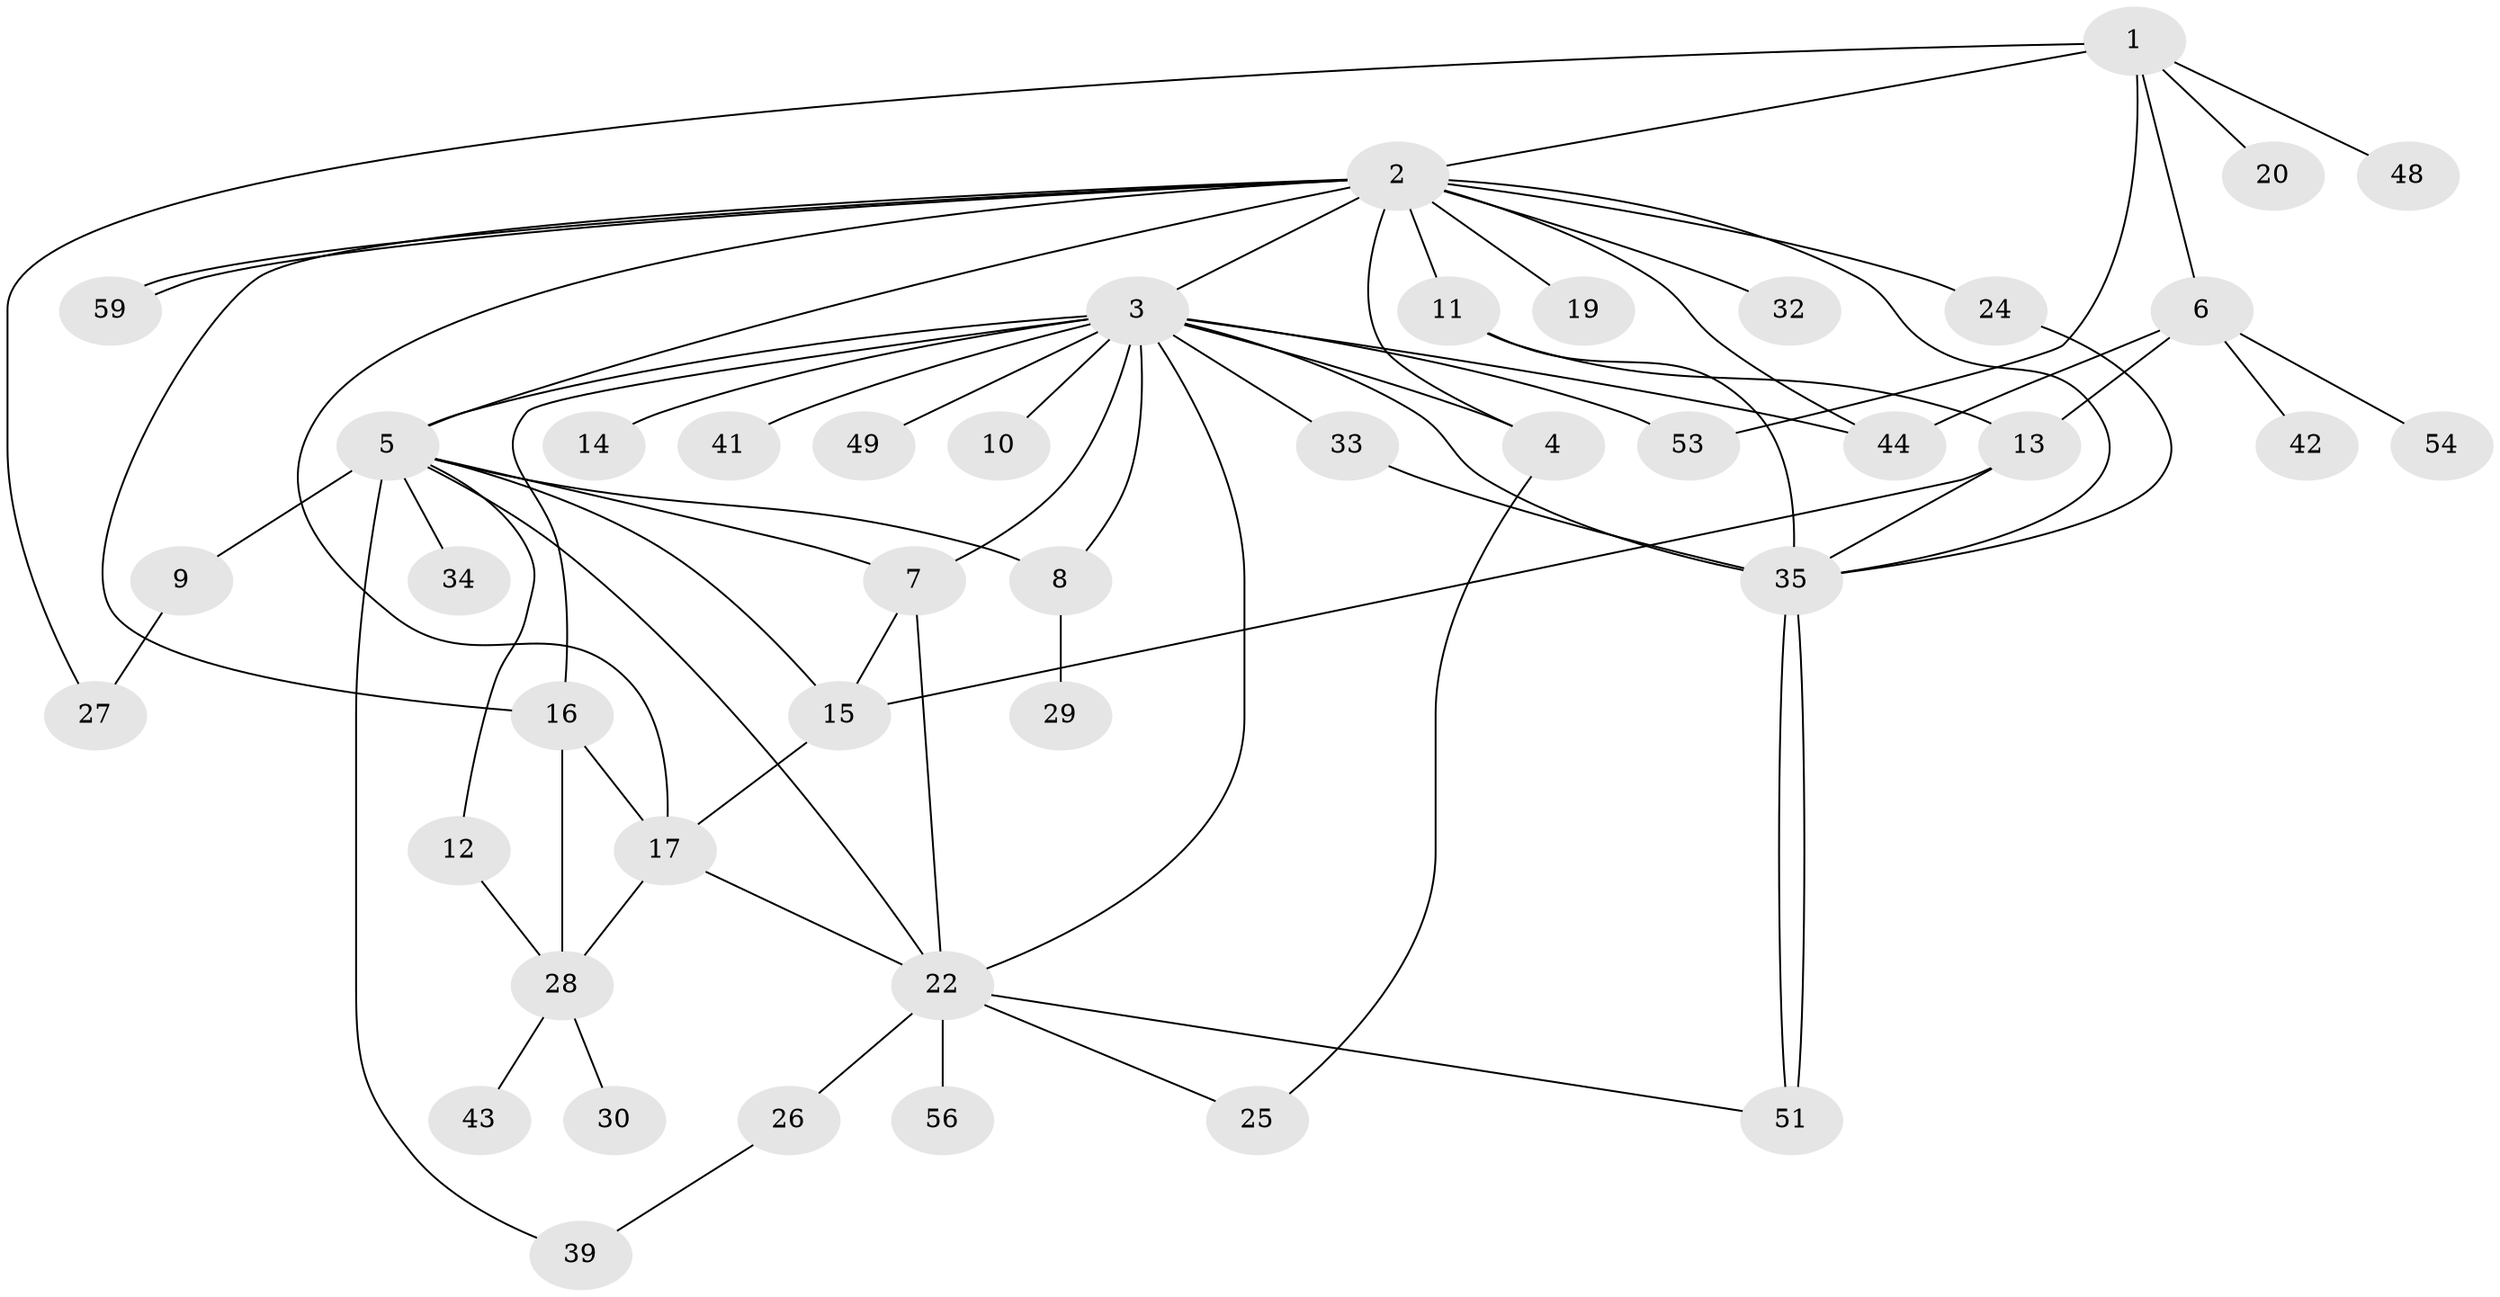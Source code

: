 // original degree distribution, {6: 0.03389830508474576, 15: 0.01694915254237288, 17: 0.01694915254237288, 3: 0.06779661016949153, 9: 0.01694915254237288, 4: 0.1694915254237288, 2: 0.3220338983050847, 1: 0.3050847457627119, 5: 0.03389830508474576, 7: 0.01694915254237288}
// Generated by graph-tools (version 1.1) at 2025/11/02/27/25 16:11:11]
// undirected, 43 vertices, 71 edges
graph export_dot {
graph [start="1"]
  node [color=gray90,style=filled];
  1 [super="+52"];
  2 [super="+21"];
  3 [super="+37"];
  4;
  5 [super="+23"];
  6 [super="+18"];
  7 [super="+50"];
  8 [super="+36"];
  9;
  10;
  11 [super="+40"];
  12;
  13 [super="+31"];
  14;
  15;
  16;
  17 [super="+45"];
  19;
  20;
  22 [super="+57"];
  24;
  25 [super="+58"];
  26;
  27;
  28 [super="+38"];
  29;
  30;
  32 [super="+55"];
  33;
  34;
  35 [super="+47"];
  39;
  41;
  42;
  43;
  44 [super="+46"];
  48;
  49;
  51;
  53;
  54;
  56;
  59;
  1 -- 2;
  1 -- 6;
  1 -- 20;
  1 -- 27;
  1 -- 48;
  1 -- 53;
  2 -- 3;
  2 -- 4;
  2 -- 5;
  2 -- 11;
  2 -- 16;
  2 -- 17;
  2 -- 19;
  2 -- 24;
  2 -- 32;
  2 -- 35;
  2 -- 44;
  2 -- 59;
  2 -- 59;
  3 -- 4;
  3 -- 5 [weight=2];
  3 -- 7;
  3 -- 8;
  3 -- 10;
  3 -- 14;
  3 -- 16;
  3 -- 22;
  3 -- 33;
  3 -- 41;
  3 -- 49;
  3 -- 53;
  3 -- 35;
  3 -- 44;
  4 -- 25;
  5 -- 7;
  5 -- 9;
  5 -- 12;
  5 -- 15;
  5 -- 22;
  5 -- 34;
  5 -- 8;
  5 -- 39;
  6 -- 13;
  6 -- 44 [weight=2];
  6 -- 54;
  6 -- 42;
  7 -- 22;
  7 -- 15;
  8 -- 29;
  9 -- 27;
  11 -- 13;
  11 -- 35;
  12 -- 28;
  13 -- 35;
  13 -- 15;
  15 -- 17;
  16 -- 17;
  16 -- 28;
  17 -- 28;
  17 -- 22;
  22 -- 25;
  22 -- 26;
  22 -- 56;
  22 -- 51;
  24 -- 35;
  26 -- 39;
  28 -- 30;
  28 -- 43;
  33 -- 35;
  35 -- 51;
  35 -- 51;
}
